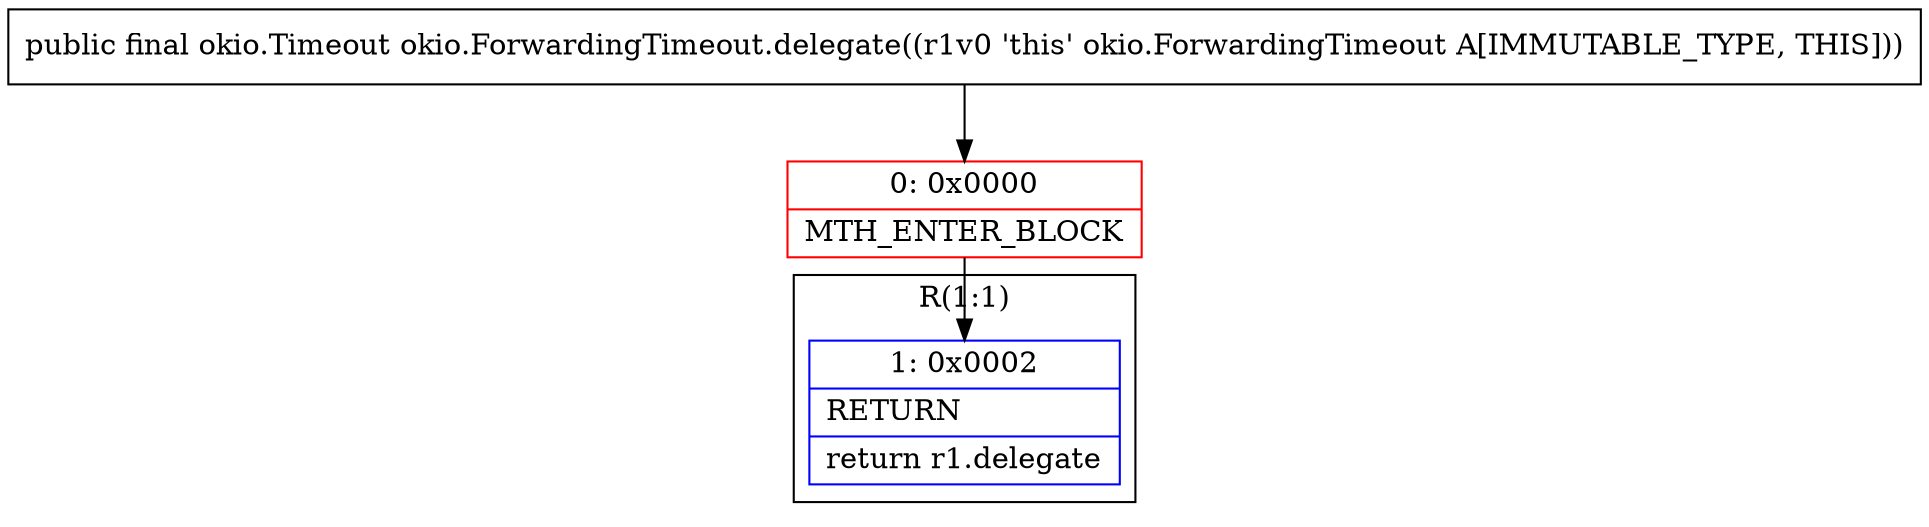 digraph "CFG forokio.ForwardingTimeout.delegate()Lokio\/Timeout;" {
subgraph cluster_Region_838835591 {
label = "R(1:1)";
node [shape=record,color=blue];
Node_1 [shape=record,label="{1\:\ 0x0002|RETURN\l|return r1.delegate\l}"];
}
Node_0 [shape=record,color=red,label="{0\:\ 0x0000|MTH_ENTER_BLOCK\l}"];
MethodNode[shape=record,label="{public final okio.Timeout okio.ForwardingTimeout.delegate((r1v0 'this' okio.ForwardingTimeout A[IMMUTABLE_TYPE, THIS])) }"];
MethodNode -> Node_0;
Node_0 -> Node_1;
}

